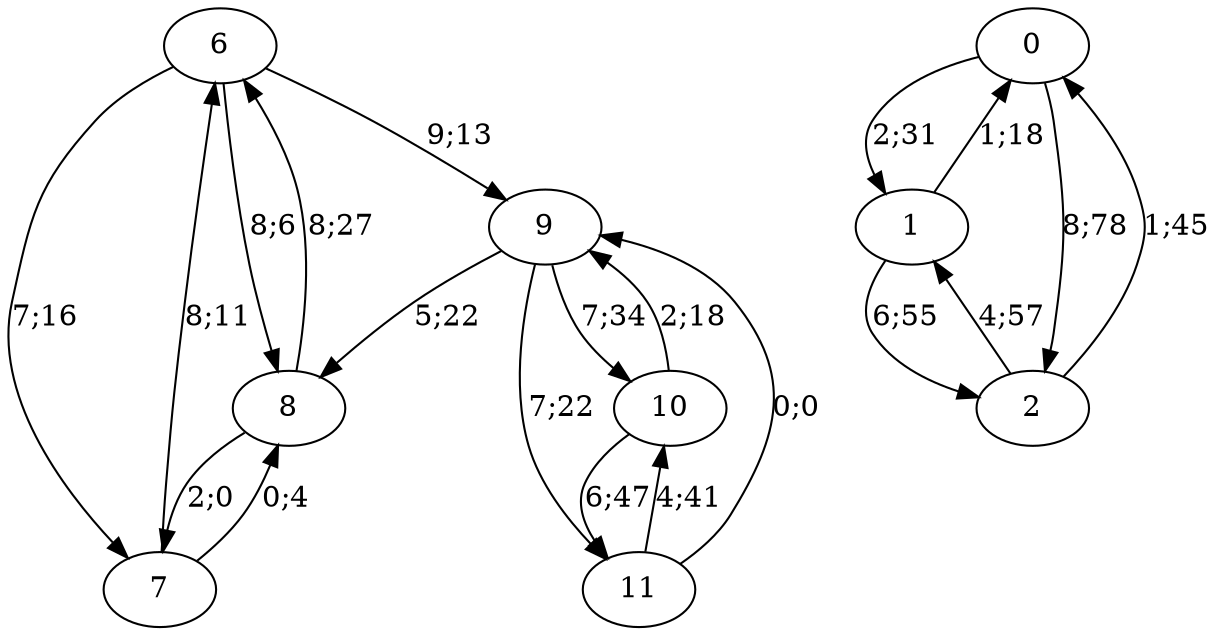 digraph graph726 {














6 -> 9 [color=black,label="9;13"]
6 -> 7 [color=black,label="7;16"]
6 -> 8 [color=black,label="8;6"]


7 -> 6 [color=black,label="8;11"]
7 -> 8 [color=black,label="0;4"]


8 -> 6 [color=black,label="8;27"]
8 -> 7 [color=black,label="2;0"]


























9 -> 8 [color=black,label="5;22"]
9 -> 10 [color=black,label="7;34"]
9 -> 11 [color=black,label="7;22"]


10 -> 9 [color=black,label="2;18"]
10 -> 11 [color=black,label="6;47"]


11 -> 9 [color=black,label="0;0"]
11 -> 10 [color=black,label="4;41"]


0 -> 1 [color=black,label="2;31"]
0 -> 2 [color=black,label="8;78"]


1 -> 0 [color=black,label="1;18"]
1 -> 2 [color=black,label="6;55"]


2 -> 0 [color=black,label="1;45"]
2 -> 1 [color=black,label="4;57"]



















}